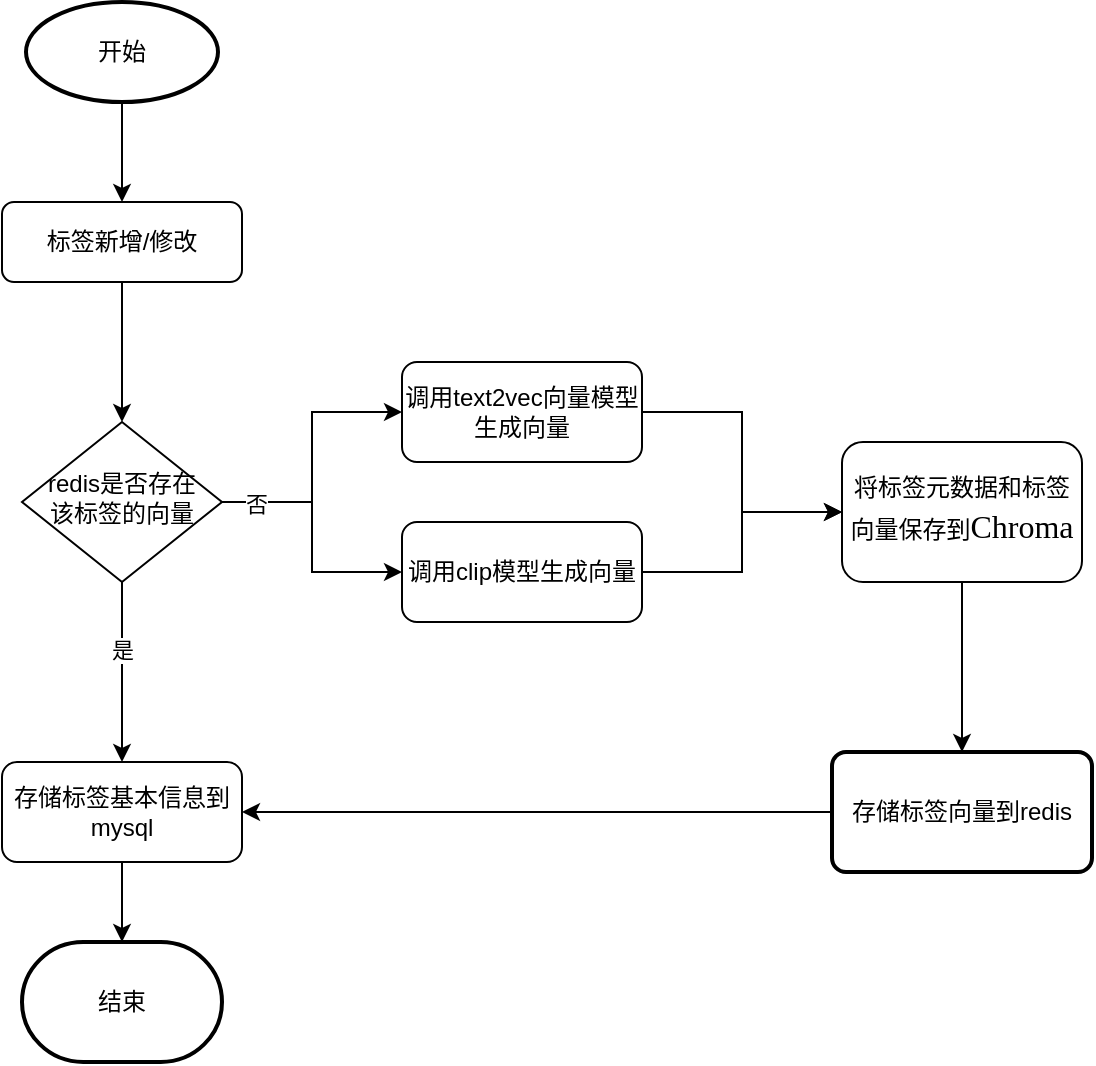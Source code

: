 <mxfile version="24.7.6">
  <diagram id="C5RBs43oDa-KdzZeNtuy" name="Page-1">
    <mxGraphModel dx="1114" dy="1784" grid="1" gridSize="10" guides="1" tooltips="1" connect="1" arrows="1" fold="1" page="1" pageScale="1" pageWidth="827" pageHeight="1169" math="0" shadow="0">
      <root>
        <mxCell id="WIyWlLk6GJQsqaUBKTNV-0" />
        <mxCell id="WIyWlLk6GJQsqaUBKTNV-1" parent="WIyWlLk6GJQsqaUBKTNV-0" />
        <mxCell id="a98fHfiRkRRIt-l08uwR-3" value="" style="edgeStyle=orthogonalEdgeStyle;rounded=0;orthogonalLoop=1;jettySize=auto;html=1;" parent="WIyWlLk6GJQsqaUBKTNV-1" source="WIyWlLk6GJQsqaUBKTNV-3" target="WIyWlLk6GJQsqaUBKTNV-6" edge="1">
          <mxGeometry relative="1" as="geometry" />
        </mxCell>
        <mxCell id="WIyWlLk6GJQsqaUBKTNV-3" value="标签新增/修改" style="rounded=1;whiteSpace=wrap;html=1;fontSize=12;glass=0;strokeWidth=1;shadow=0;" parent="WIyWlLk6GJQsqaUBKTNV-1" vertex="1">
          <mxGeometry x="144" y="100" width="120" height="40" as="geometry" />
        </mxCell>
        <mxCell id="a98fHfiRkRRIt-l08uwR-6" style="edgeStyle=orthogonalEdgeStyle;rounded=0;orthogonalLoop=1;jettySize=auto;html=1;" parent="WIyWlLk6GJQsqaUBKTNV-1" source="WIyWlLk6GJQsqaUBKTNV-6" target="a98fHfiRkRRIt-l08uwR-5" edge="1">
          <mxGeometry relative="1" as="geometry" />
        </mxCell>
        <mxCell id="a98fHfiRkRRIt-l08uwR-13" value="" style="edgeStyle=orthogonalEdgeStyle;rounded=0;orthogonalLoop=1;jettySize=auto;html=1;" parent="WIyWlLk6GJQsqaUBKTNV-1" source="WIyWlLk6GJQsqaUBKTNV-6" target="a98fHfiRkRRIt-l08uwR-12" edge="1">
          <mxGeometry relative="1" as="geometry" />
        </mxCell>
        <mxCell id="a98fHfiRkRRIt-l08uwR-14" value="是" style="edgeLabel;html=1;align=center;verticalAlign=middle;resizable=0;points=[];" parent="a98fHfiRkRRIt-l08uwR-13" vertex="1" connectable="0">
          <mxGeometry x="-0.241" relative="1" as="geometry">
            <mxPoint as="offset" />
          </mxGeometry>
        </mxCell>
        <mxCell id="Tye8hD-jtoj5I7FZnqNA-0" style="edgeStyle=orthogonalEdgeStyle;rounded=0;orthogonalLoop=1;jettySize=auto;html=1;" edge="1" parent="WIyWlLk6GJQsqaUBKTNV-1" source="WIyWlLk6GJQsqaUBKTNV-6" target="WIyWlLk6GJQsqaUBKTNV-7">
          <mxGeometry relative="1" as="geometry" />
        </mxCell>
        <mxCell id="Tye8hD-jtoj5I7FZnqNA-1" value="否" style="edgeLabel;html=1;align=center;verticalAlign=middle;resizable=0;points=[];" vertex="1" connectable="0" parent="Tye8hD-jtoj5I7FZnqNA-0">
          <mxGeometry x="-0.753" y="-1" relative="1" as="geometry">
            <mxPoint as="offset" />
          </mxGeometry>
        </mxCell>
        <mxCell id="WIyWlLk6GJQsqaUBKTNV-6" value="redis是否存在&lt;div&gt;该标签的向量&lt;/div&gt;" style="rhombus;whiteSpace=wrap;html=1;shadow=0;fontFamily=Helvetica;fontSize=12;align=center;strokeWidth=1;spacing=6;spacingTop=-4;" parent="WIyWlLk6GJQsqaUBKTNV-1" vertex="1">
          <mxGeometry x="154" y="210" width="100" height="80" as="geometry" />
        </mxCell>
        <mxCell id="a98fHfiRkRRIt-l08uwR-10" value="" style="edgeStyle=orthogonalEdgeStyle;rounded=0;orthogonalLoop=1;jettySize=auto;html=1;" parent="WIyWlLk6GJQsqaUBKTNV-1" source="WIyWlLk6GJQsqaUBKTNV-7" target="a98fHfiRkRRIt-l08uwR-8" edge="1">
          <mxGeometry relative="1" as="geometry" />
        </mxCell>
        <mxCell id="WIyWlLk6GJQsqaUBKTNV-7" value="调用text2vec向量模型生成向量" style="rounded=1;whiteSpace=wrap;html=1;fontSize=12;glass=0;strokeWidth=1;shadow=0;" parent="WIyWlLk6GJQsqaUBKTNV-1" vertex="1">
          <mxGeometry x="344" y="180" width="120" height="50" as="geometry" />
        </mxCell>
        <mxCell id="a98fHfiRkRRIt-l08uwR-11" value="" style="edgeStyle=orthogonalEdgeStyle;rounded=0;orthogonalLoop=1;jettySize=auto;html=1;" parent="WIyWlLk6GJQsqaUBKTNV-1" source="a98fHfiRkRRIt-l08uwR-5" target="a98fHfiRkRRIt-l08uwR-8" edge="1">
          <mxGeometry relative="1" as="geometry" />
        </mxCell>
        <mxCell id="a98fHfiRkRRIt-l08uwR-5" value="调用clip模型生成向量" style="rounded=1;whiteSpace=wrap;html=1;fontSize=12;glass=0;strokeWidth=1;shadow=0;" parent="WIyWlLk6GJQsqaUBKTNV-1" vertex="1">
          <mxGeometry x="344" y="260" width="120" height="50" as="geometry" />
        </mxCell>
        <mxCell id="Tye8hD-jtoj5I7FZnqNA-3" value="" style="edgeStyle=orthogonalEdgeStyle;rounded=0;orthogonalLoop=1;jettySize=auto;html=1;" edge="1" parent="WIyWlLk6GJQsqaUBKTNV-1" source="a98fHfiRkRRIt-l08uwR-8" target="Tye8hD-jtoj5I7FZnqNA-2">
          <mxGeometry relative="1" as="geometry" />
        </mxCell>
        <mxCell id="a98fHfiRkRRIt-l08uwR-8" value="将标签元数据和标签向量保存到&lt;span style=&quot;font-size:12.0pt;mso-bidi-font-size:&lt;br/&gt;11.0pt;line-height:150%;font-family:宋体;mso-fareast-font-family:新宋体;mso-bidi-font-family:&lt;br/&gt;&amp;quot;Times New Roman&amp;quot;;mso-bidi-theme-font:minor-bidi;mso-font-kerning:1.0pt;&lt;br/&gt;mso-ansi-language:EN-US;mso-fareast-language:ZH-CN;mso-bidi-language:AR-SA&quot; lang=&quot;EN-US&quot;&gt;Chroma&lt;/span&gt;" style="rounded=1;whiteSpace=wrap;html=1;fontSize=12;glass=0;strokeWidth=1;shadow=0;" parent="WIyWlLk6GJQsqaUBKTNV-1" vertex="1">
          <mxGeometry x="564" y="220" width="120" height="70" as="geometry" />
        </mxCell>
        <mxCell id="a98fHfiRkRRIt-l08uwR-21" value="" style="edgeStyle=orthogonalEdgeStyle;rounded=0;orthogonalLoop=1;jettySize=auto;html=1;" parent="WIyWlLk6GJQsqaUBKTNV-1" source="a98fHfiRkRRIt-l08uwR-12" target="a98fHfiRkRRIt-l08uwR-20" edge="1">
          <mxGeometry relative="1" as="geometry" />
        </mxCell>
        <mxCell id="a98fHfiRkRRIt-l08uwR-12" value="存储标签基本信息到mysql" style="rounded=1;whiteSpace=wrap;html=1;fontSize=12;glass=0;strokeWidth=1;shadow=0;" parent="WIyWlLk6GJQsqaUBKTNV-1" vertex="1">
          <mxGeometry x="144" y="380" width="120" height="50" as="geometry" />
        </mxCell>
        <mxCell id="a98fHfiRkRRIt-l08uwR-18" value="" style="edgeStyle=orthogonalEdgeStyle;rounded=0;orthogonalLoop=1;jettySize=auto;html=1;" parent="WIyWlLk6GJQsqaUBKTNV-1" source="a98fHfiRkRRIt-l08uwR-17" target="WIyWlLk6GJQsqaUBKTNV-3" edge="1">
          <mxGeometry relative="1" as="geometry" />
        </mxCell>
        <mxCell id="a98fHfiRkRRIt-l08uwR-17" value="开始" style="strokeWidth=2;html=1;shape=mxgraph.flowchart.start_1;whiteSpace=wrap;" parent="WIyWlLk6GJQsqaUBKTNV-1" vertex="1">
          <mxGeometry x="156" width="96" height="50" as="geometry" />
        </mxCell>
        <mxCell id="a98fHfiRkRRIt-l08uwR-20" value="结束" style="strokeWidth=2;html=1;shape=mxgraph.flowchart.terminator;whiteSpace=wrap;" parent="WIyWlLk6GJQsqaUBKTNV-1" vertex="1">
          <mxGeometry x="154" y="470" width="100" height="60" as="geometry" />
        </mxCell>
        <mxCell id="Tye8hD-jtoj5I7FZnqNA-4" style="edgeStyle=orthogonalEdgeStyle;rounded=0;orthogonalLoop=1;jettySize=auto;html=1;entryX=1;entryY=0.5;entryDx=0;entryDy=0;" edge="1" parent="WIyWlLk6GJQsqaUBKTNV-1" source="Tye8hD-jtoj5I7FZnqNA-2" target="a98fHfiRkRRIt-l08uwR-12">
          <mxGeometry relative="1" as="geometry" />
        </mxCell>
        <mxCell id="Tye8hD-jtoj5I7FZnqNA-2" value="存储标签向量到redis" style="rounded=1;whiteSpace=wrap;html=1;absoluteArcSize=1;arcSize=14;strokeWidth=2;" vertex="1" parent="WIyWlLk6GJQsqaUBKTNV-1">
          <mxGeometry x="559" y="375" width="130" height="60" as="geometry" />
        </mxCell>
      </root>
    </mxGraphModel>
  </diagram>
</mxfile>
